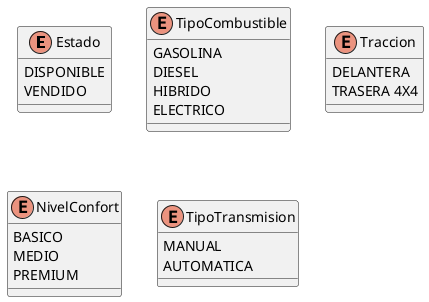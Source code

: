 @startuml

' === Enumeraciones ===
enum Estado {
DISPONIBLE
VENDIDO
}

enum TipoCombustible {
GASOLINA
DIESEL
HIBRIDO
ELECTRICO
}

enum Traccion {
DELANTERA
TRASERA 4X4
}

enum NivelConfort{
BASICO
MEDIO
PREMIUM
}

enum TipoTransmision{
MANUAL
AUTOMATICA
}

@enduml